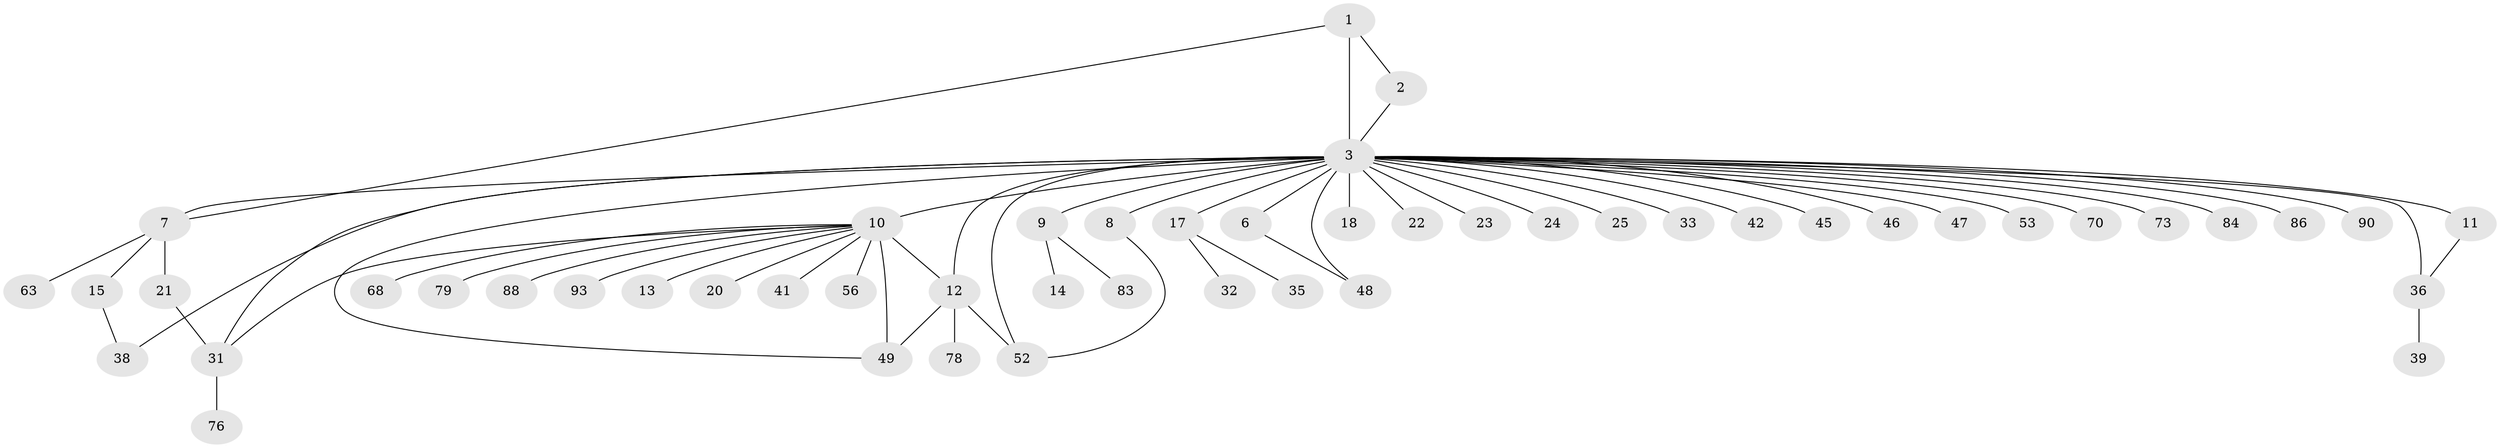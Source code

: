 // original degree distribution, {8: 0.00980392156862745, 4: 0.058823529411764705, 22: 0.00980392156862745, 13: 0.00980392156862745, 25: 0.00980392156862745, 2: 0.18627450980392157, 5: 0.0392156862745098, 6: 0.0196078431372549, 3: 0.09803921568627451, 18: 0.00980392156862745, 1: 0.5490196078431373}
// Generated by graph-tools (version 1.1) at 2025/14/03/09/25 04:14:37]
// undirected, 51 vertices, 62 edges
graph export_dot {
graph [start="1"]
  node [color=gray90,style=filled];
  1 [super="+29+43+28"];
  2 [super="+30+19"];
  3 [super="+5+4+57+96+71+80+65+40"];
  6;
  7;
  8 [super="+44+58+87"];
  9;
  10;
  11;
  12;
  13;
  14;
  15 [super="+16"];
  17 [super="+75+27"];
  18 [super="+37"];
  20 [super="+69"];
  21;
  22;
  23;
  24;
  25;
  31;
  32 [super="+100"];
  33;
  35;
  36 [super="+60+82"];
  38;
  39;
  41;
  42;
  45 [super="+74+85"];
  46;
  47;
  48;
  49;
  52 [super="+95+92"];
  53 [super="+98"];
  56;
  63;
  68;
  70;
  73;
  76;
  78;
  79;
  83;
  84;
  86;
  88;
  90;
  93;
  1 -- 2;
  1 -- 7;
  1 -- 3 [weight=3];
  2 -- 3;
  3 -- 9;
  3 -- 10 [weight=7];
  3 -- 11;
  3 -- 12 [weight=2];
  3 -- 25;
  3 -- 38;
  3 -- 42;
  3 -- 46;
  3 -- 47;
  3 -- 48;
  3 -- 36 [weight=4];
  3 -- 6;
  3 -- 7;
  3 -- 8 [weight=2];
  3 -- 70;
  3 -- 73;
  3 -- 17;
  3 -- 18;
  3 -- 84;
  3 -- 22;
  3 -- 86;
  3 -- 24;
  3 -- 90;
  3 -- 31;
  3 -- 33;
  3 -- 45;
  3 -- 52;
  3 -- 53 [weight=2];
  3 -- 49;
  3 -- 23;
  6 -- 48;
  7 -- 15;
  7 -- 21;
  7 -- 63;
  8 -- 52;
  9 -- 14;
  9 -- 83;
  10 -- 12;
  10 -- 13;
  10 -- 20;
  10 -- 31;
  10 -- 41;
  10 -- 49;
  10 -- 56;
  10 -- 68;
  10 -- 79;
  10 -- 88;
  10 -- 93;
  11 -- 36;
  12 -- 49;
  12 -- 52;
  12 -- 78;
  15 -- 38;
  17 -- 32;
  17 -- 35;
  21 -- 31;
  31 -- 76;
  36 -- 39 [weight=2];
}
